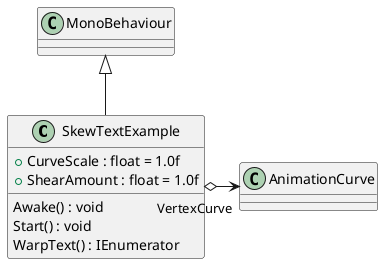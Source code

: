 @startuml
class SkewTextExample {
    + CurveScale : float = 1.0f
    + ShearAmount : float = 1.0f
    Awake() : void
    Start() : void
    WarpText() : IEnumerator
}
MonoBehaviour <|-- SkewTextExample
SkewTextExample o-> "VertexCurve" AnimationCurve
@enduml
